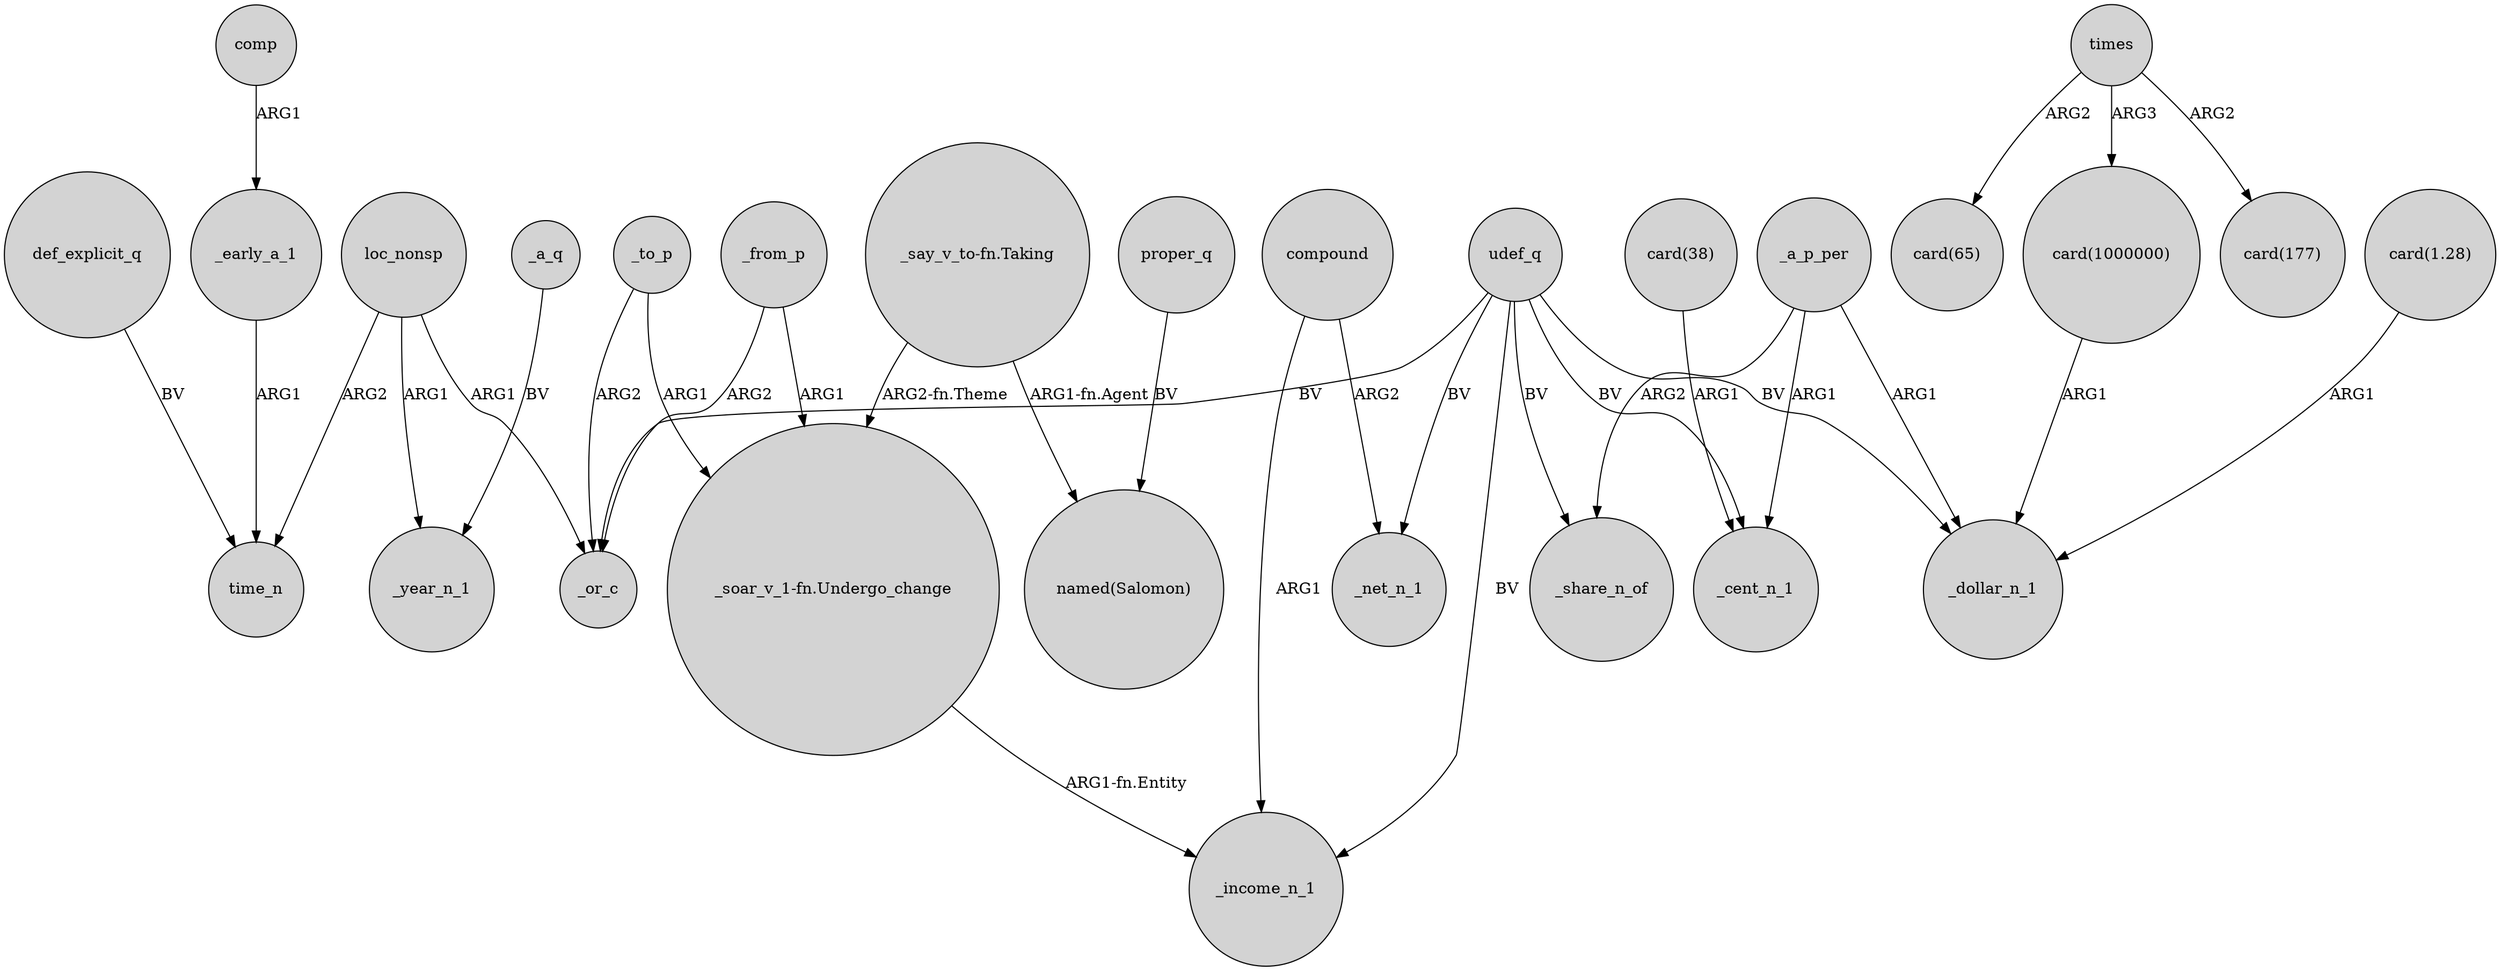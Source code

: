 digraph {
	node [shape=circle style=filled]
	_early_a_1 -> time_n [label=ARG1]
	"_say_v_to-fn.Taking" -> "named(Salomon)" [label="ARG1-fn.Agent"]
	_to_p -> _or_c [label=ARG2]
	compound -> _net_n_1 [label=ARG2]
	_a_p_per -> _cent_n_1 [label=ARG1]
	_from_p -> "_soar_v_1-fn.Undergo_change" [label=ARG1]
	times -> "card(65)" [label=ARG2]
	udef_q -> _income_n_1 [label=BV]
	loc_nonsp -> _year_n_1 [label=ARG1]
	times -> "card(1000000)" [label=ARG3]
	_to_p -> "_soar_v_1-fn.Undergo_change" [label=ARG1]
	comp -> _early_a_1 [label=ARG1]
	_a_q -> _year_n_1 [label=BV]
	udef_q -> _cent_n_1 [label=BV]
	udef_q -> _or_c [label=BV]
	compound -> _income_n_1 [label=ARG1]
	_a_p_per -> _share_n_of [label=ARG2]
	"_soar_v_1-fn.Undergo_change" -> _income_n_1 [label="ARG1-fn.Entity"]
	udef_q -> _share_n_of [label=BV]
	udef_q -> _net_n_1 [label=BV]
	"_say_v_to-fn.Taking" -> "_soar_v_1-fn.Undergo_change" [label="ARG2-fn.Theme"]
	udef_q -> _dollar_n_1 [label=BV]
	"card(1000000)" -> _dollar_n_1 [label=ARG1]
	proper_q -> "named(Salomon)" [label=BV]
	_from_p -> _or_c [label=ARG2]
	loc_nonsp -> _or_c [label=ARG1]
	_a_p_per -> _dollar_n_1 [label=ARG1]
	"card(1.28)" -> _dollar_n_1 [label=ARG1]
	def_explicit_q -> time_n [label=BV]
	loc_nonsp -> time_n [label=ARG2]
	times -> "card(177)" [label=ARG2]
	"card(38)" -> _cent_n_1 [label=ARG1]
}
